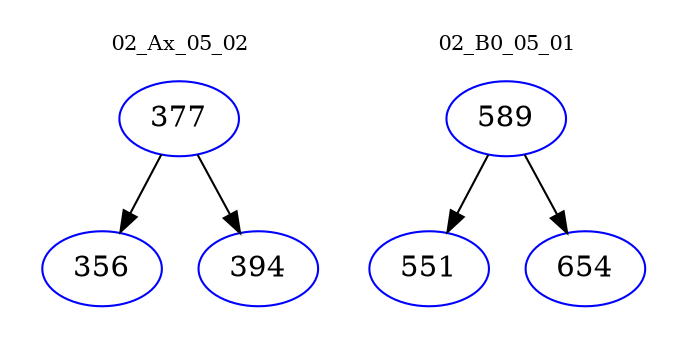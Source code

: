 digraph{
subgraph cluster_0 {
color = white
label = "02_Ax_05_02";
fontsize=10;
T0_377 [label="377", color="blue"]
T0_377 -> T0_356 [color="black"]
T0_356 [label="356", color="blue"]
T0_377 -> T0_394 [color="black"]
T0_394 [label="394", color="blue"]
}
subgraph cluster_1 {
color = white
label = "02_B0_05_01";
fontsize=10;
T1_589 [label="589", color="blue"]
T1_589 -> T1_551 [color="black"]
T1_551 [label="551", color="blue"]
T1_589 -> T1_654 [color="black"]
T1_654 [label="654", color="blue"]
}
}
